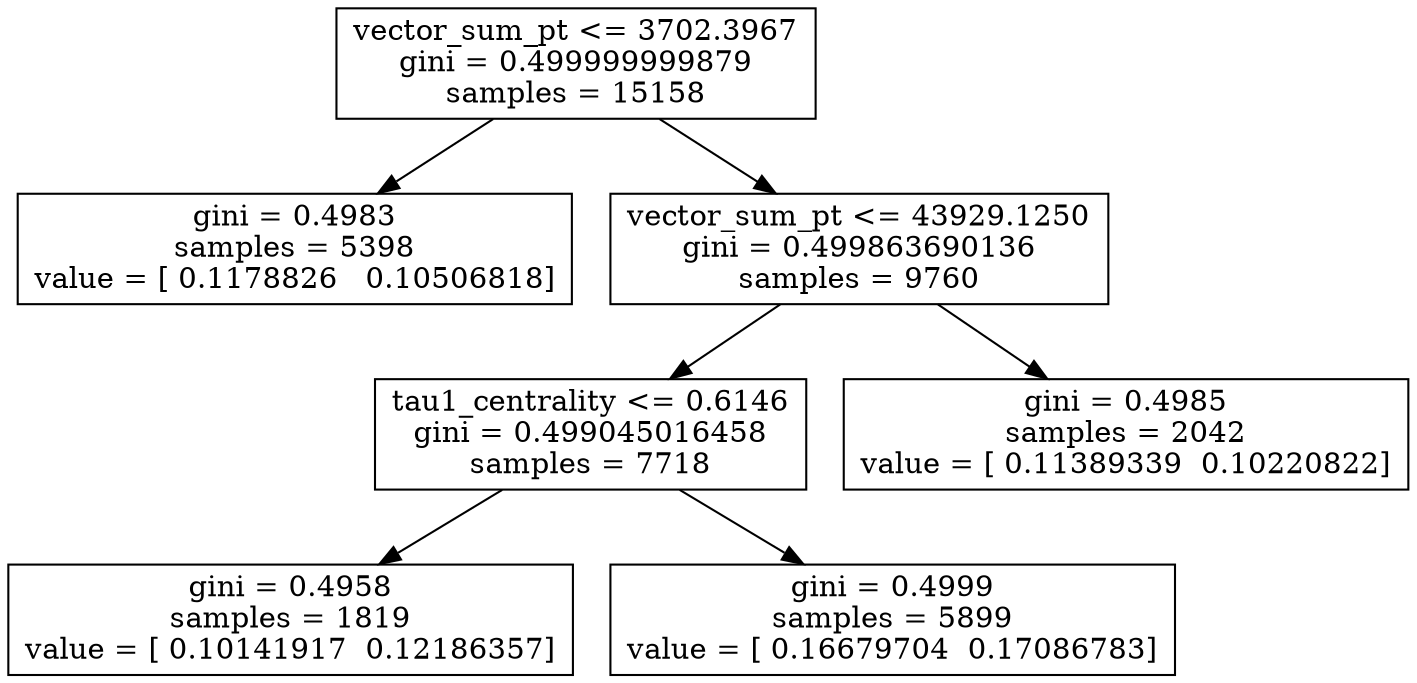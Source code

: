 digraph Tree {
0 [label="vector_sum_pt <= 3702.3967\ngini = 0.499999999879\nsamples = 15158", shape="box"] ;
1 [label="gini = 0.4983\nsamples = 5398\nvalue = [ 0.1178826   0.10506818]", shape="box"] ;
0 -> 1 ;
2 [label="vector_sum_pt <= 43929.1250\ngini = 0.499863690136\nsamples = 9760", shape="box"] ;
0 -> 2 ;
3 [label="tau1_centrality <= 0.6146\ngini = 0.499045016458\nsamples = 7718", shape="box"] ;
2 -> 3 ;
4 [label="gini = 0.4958\nsamples = 1819\nvalue = [ 0.10141917  0.12186357]", shape="box"] ;
3 -> 4 ;
5 [label="gini = 0.4999\nsamples = 5899\nvalue = [ 0.16679704  0.17086783]", shape="box"] ;
3 -> 5 ;
6 [label="gini = 0.4985\nsamples = 2042\nvalue = [ 0.11389339  0.10220822]", shape="box"] ;
2 -> 6 ;
}
